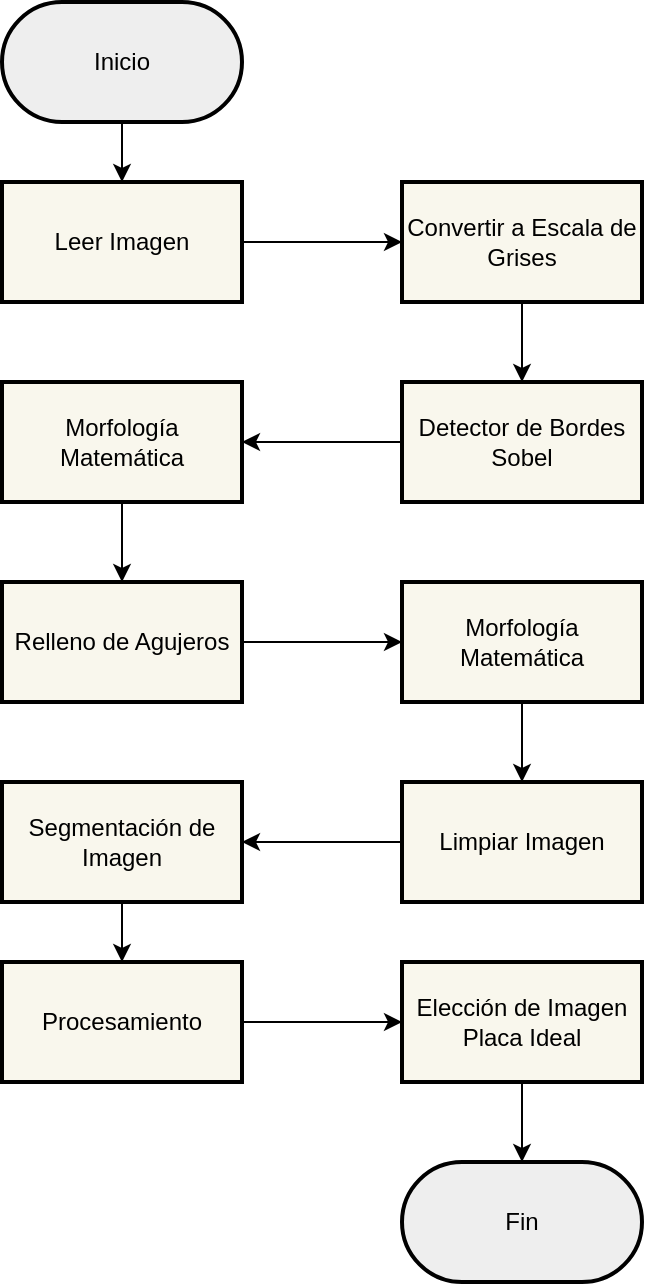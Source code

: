 <mxfile>
    <diagram id="iZob1MS2f1jJMli5r4aG" name="Page-1">
        <mxGraphModel dx="606" dy="1045" grid="1" gridSize="10" guides="1" tooltips="1" connect="1" arrows="1" fold="1" page="1" pageScale="1" pageWidth="827" pageHeight="1169" math="0" shadow="0">
            <root>
                <mxCell id="0"/>
                <mxCell id="1" parent="0"/>
                <mxCell id="8" value="" style="edgeStyle=orthogonalEdgeStyle;rounded=0;orthogonalLoop=1;jettySize=auto;html=1;strokeColor=#000000;fontColor=#000000;" edge="1" parent="1" source="2" target="7">
                    <mxGeometry relative="1" as="geometry"/>
                </mxCell>
                <mxCell id="2" value="Leer Imagen" style="rounded=0;whiteSpace=wrap;html=1;fillColor=#f9f7ed;fontColor=#000000;strokeWidth=2;strokeColor=#000000;" vertex="1" parent="1">
                    <mxGeometry x="70" y="120" width="120" height="60" as="geometry"/>
                </mxCell>
                <mxCell id="4" value="" style="edgeStyle=orthogonalEdgeStyle;rounded=0;orthogonalLoop=1;jettySize=auto;html=1;strokeColor=#000000;" edge="1" parent="1" source="3" target="2">
                    <mxGeometry relative="1" as="geometry"/>
                </mxCell>
                <mxCell id="3" value="Inicio" style="rounded=1;whiteSpace=wrap;html=1;arcSize=50;fillColor=#eeeeee;fontColor=#000000;strokeWidth=2;strokeColor=#000000;" vertex="1" parent="1">
                    <mxGeometry x="70" y="30" width="120" height="60" as="geometry"/>
                </mxCell>
                <mxCell id="10" value="" style="edgeStyle=orthogonalEdgeStyle;rounded=0;orthogonalLoop=1;jettySize=auto;html=1;strokeColor=#000000;fontColor=#000000;" edge="1" parent="1" source="7" target="9">
                    <mxGeometry relative="1" as="geometry"/>
                </mxCell>
                <mxCell id="7" value="Convertir a Escala de Grises" style="rounded=0;whiteSpace=wrap;html=1;fillColor=#f9f7ed;fontColor=#000000;strokeWidth=2;strokeColor=#000000;" vertex="1" parent="1">
                    <mxGeometry x="270" y="120" width="120" height="60" as="geometry"/>
                </mxCell>
                <mxCell id="12" value="" style="edgeStyle=orthogonalEdgeStyle;rounded=0;orthogonalLoop=1;jettySize=auto;html=1;strokeColor=#000000;fontColor=#000000;" edge="1" parent="1" source="9" target="11">
                    <mxGeometry relative="1" as="geometry"/>
                </mxCell>
                <mxCell id="9" value="Detector de Bordes Sobel" style="whiteSpace=wrap;html=1;rounded=0;fontColor=#000000;strokeColor=#000000;strokeWidth=2;fillColor=#f9f7ed;" vertex="1" parent="1">
                    <mxGeometry x="270" y="220" width="120" height="60" as="geometry"/>
                </mxCell>
                <mxCell id="14" value="" style="edgeStyle=orthogonalEdgeStyle;rounded=0;orthogonalLoop=1;jettySize=auto;html=1;strokeColor=#000000;fontColor=#000000;" edge="1" parent="1" source="11" target="13">
                    <mxGeometry relative="1" as="geometry"/>
                </mxCell>
                <mxCell id="11" value="Morfología Matemática" style="whiteSpace=wrap;html=1;rounded=0;fontColor=#000000;strokeColor=#000000;strokeWidth=2;fillColor=#f9f7ed;" vertex="1" parent="1">
                    <mxGeometry x="70" y="220" width="120" height="60" as="geometry"/>
                </mxCell>
                <mxCell id="16" value="" style="edgeStyle=orthogonalEdgeStyle;rounded=0;orthogonalLoop=1;jettySize=auto;html=1;strokeColor=#000000;fontColor=#000000;" edge="1" parent="1" source="13" target="15">
                    <mxGeometry relative="1" as="geometry"/>
                </mxCell>
                <mxCell id="13" value="Relleno de Agujeros" style="whiteSpace=wrap;html=1;rounded=0;fontColor=#000000;strokeColor=#000000;strokeWidth=2;fillColor=#f9f7ed;" vertex="1" parent="1">
                    <mxGeometry x="70" y="320" width="120" height="60" as="geometry"/>
                </mxCell>
                <mxCell id="18" value="" style="edgeStyle=orthogonalEdgeStyle;rounded=0;orthogonalLoop=1;jettySize=auto;html=1;strokeColor=#000000;fontColor=#000000;" edge="1" parent="1" source="15" target="17">
                    <mxGeometry relative="1" as="geometry"/>
                </mxCell>
                <mxCell id="15" value="Morfología Matemática" style="whiteSpace=wrap;html=1;rounded=0;fontColor=#000000;strokeColor=#000000;strokeWidth=2;fillColor=#f9f7ed;" vertex="1" parent="1">
                    <mxGeometry x="270" y="320" width="120" height="60" as="geometry"/>
                </mxCell>
                <mxCell id="20" value="" style="edgeStyle=orthogonalEdgeStyle;rounded=0;orthogonalLoop=1;jettySize=auto;html=1;strokeColor=#000000;fontColor=#000000;" edge="1" parent="1" source="17" target="19">
                    <mxGeometry relative="1" as="geometry"/>
                </mxCell>
                <mxCell id="17" value="Limpiar Imagen" style="whiteSpace=wrap;html=1;rounded=0;fontColor=#000000;strokeColor=#000000;strokeWidth=2;fillColor=#f9f7ed;" vertex="1" parent="1">
                    <mxGeometry x="270" y="420" width="120" height="60" as="geometry"/>
                </mxCell>
                <mxCell id="22" value="" style="edgeStyle=orthogonalEdgeStyle;rounded=0;orthogonalLoop=1;jettySize=auto;html=1;strokeColor=#000000;fontColor=#000000;" edge="1" parent="1" source="19" target="21">
                    <mxGeometry relative="1" as="geometry"/>
                </mxCell>
                <mxCell id="19" value="Segmentación de Imagen" style="whiteSpace=wrap;html=1;rounded=0;fontColor=#000000;strokeColor=#000000;strokeWidth=2;fillColor=#f9f7ed;" vertex="1" parent="1">
                    <mxGeometry x="70" y="420" width="120" height="60" as="geometry"/>
                </mxCell>
                <mxCell id="24" value="" style="edgeStyle=orthogonalEdgeStyle;rounded=0;orthogonalLoop=1;jettySize=auto;html=1;strokeColor=#000000;fontColor=#000000;" edge="1" parent="1" source="21" target="23">
                    <mxGeometry relative="1" as="geometry"/>
                </mxCell>
                <mxCell id="21" value="Procesamiento" style="whiteSpace=wrap;html=1;rounded=0;fontColor=#000000;strokeColor=#000000;strokeWidth=2;fillColor=#f9f7ed;" vertex="1" parent="1">
                    <mxGeometry x="70" y="510" width="120" height="60" as="geometry"/>
                </mxCell>
                <mxCell id="30" value="" style="edgeStyle=orthogonalEdgeStyle;rounded=0;orthogonalLoop=1;jettySize=auto;html=1;strokeColor=#000000;fontColor=#000000;" edge="1" parent="1" source="23" target="29">
                    <mxGeometry relative="1" as="geometry"/>
                </mxCell>
                <mxCell id="23" value="Elección de Imagen Placa Ideal" style="whiteSpace=wrap;html=1;rounded=0;fontColor=#000000;strokeColor=#000000;strokeWidth=2;fillColor=#f9f7ed;" vertex="1" parent="1">
                    <mxGeometry x="270" y="510" width="120" height="60" as="geometry"/>
                </mxCell>
                <mxCell id="29" value="Fin" style="rounded=1;whiteSpace=wrap;html=1;arcSize=50;fillColor=#eeeeee;fontColor=#000000;strokeWidth=2;strokeColor=#000000;" vertex="1" parent="1">
                    <mxGeometry x="270" y="610" width="120" height="60" as="geometry"/>
                </mxCell>
            </root>
        </mxGraphModel>
    </diagram>
    <diagram id="4U8PNpw-FoaJ_twYCRwB" name="Page-2">
        <mxGraphModel dx="606" dy="1045" grid="1" gridSize="10" guides="1" tooltips="1" connect="1" arrows="1" fold="1" page="1" pageScale="1" pageWidth="827" pageHeight="1169" math="0" shadow="0">
            <root>
                <mxCell id="-mg_TjEwcoEWR0Xal9dg-0"/>
                <mxCell id="-mg_TjEwcoEWR0Xal9dg-1" parent="-mg_TjEwcoEWR0Xal9dg-0"/>
            </root>
        </mxGraphModel>
    </diagram>
</mxfile>